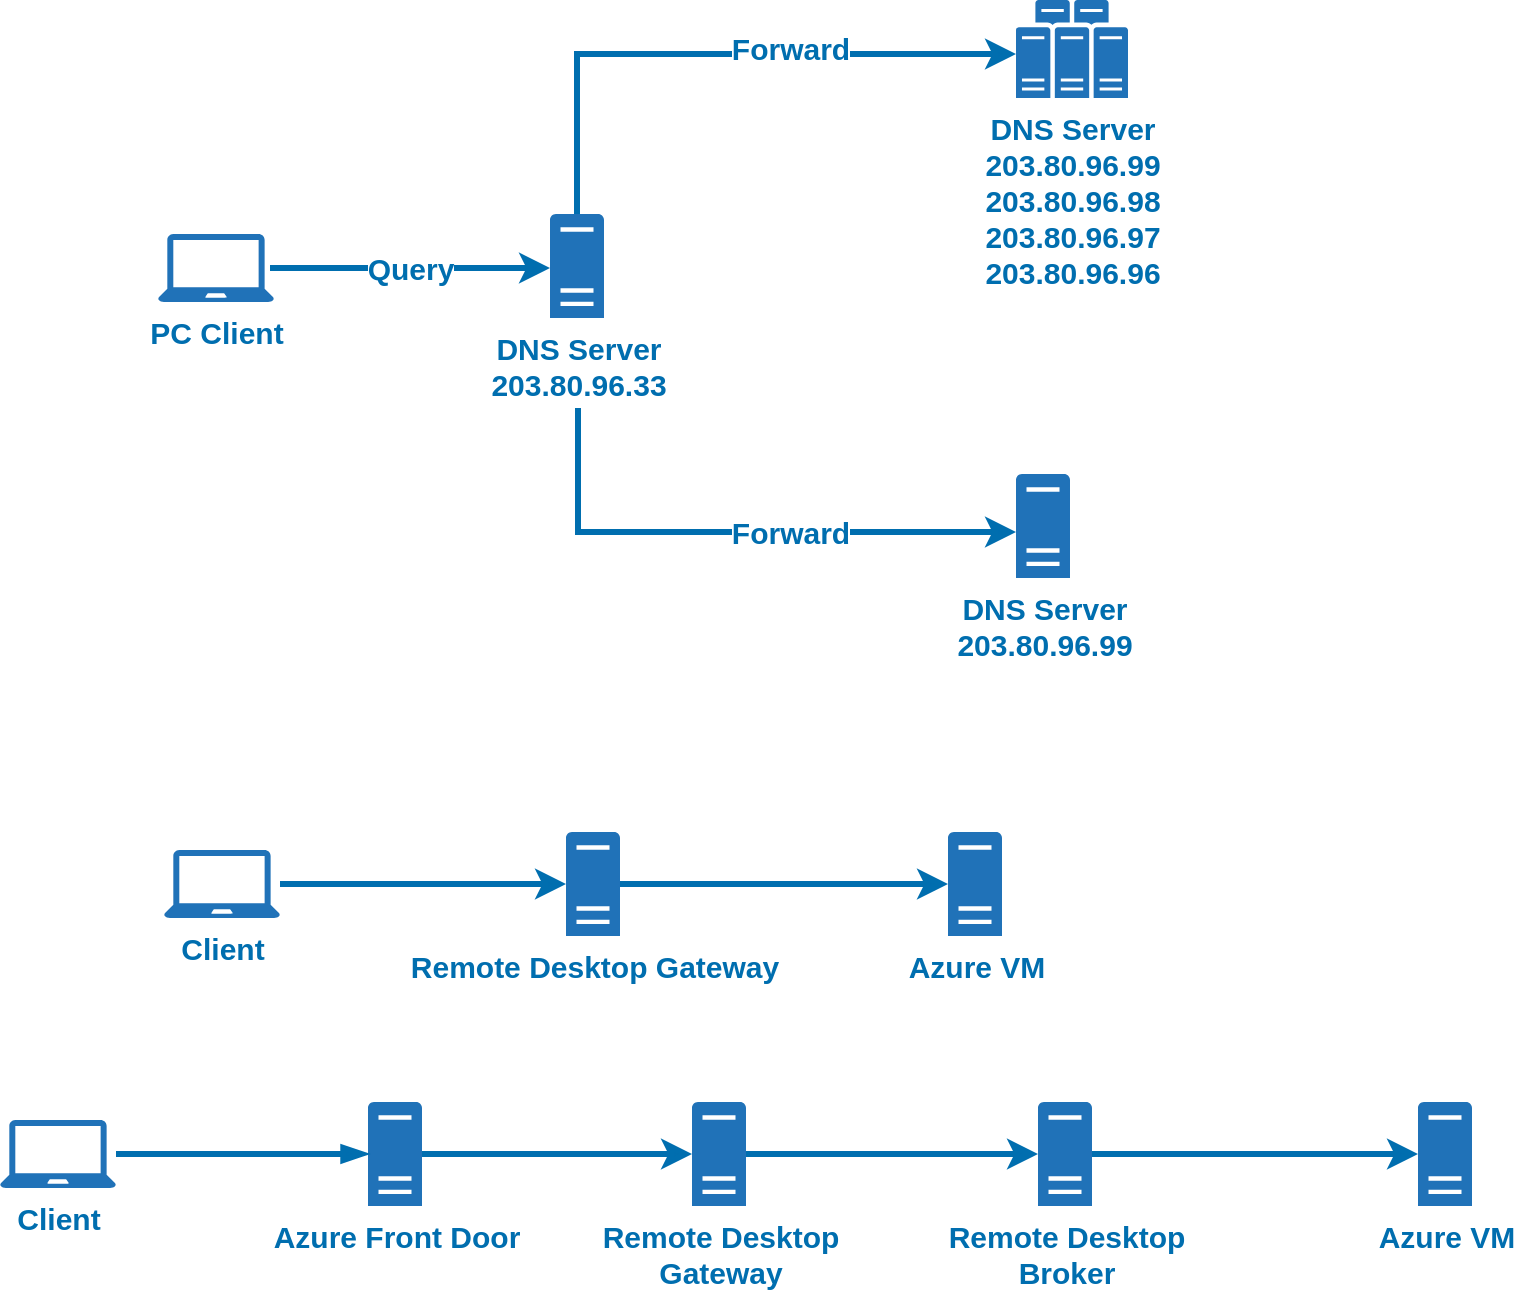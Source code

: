 <mxfile version="15.1.4" type="github">
  <diagram id="qgfwTgc8J1ceRvrJW_r9" name="Page-1">
    <mxGraphModel dx="1422" dy="794" grid="0" gridSize="1" guides="1" tooltips="1" connect="1" arrows="1" fold="1" page="1" pageScale="1" pageWidth="1200" pageHeight="1920" background="#FFFFFF" math="0" shadow="0">
      <root>
        <mxCell id="0" />
        <mxCell id="1" parent="0" />
        <mxCell id="RxgWvyqrx6Sn8ADDrMQa-3" value="&lt;b&gt;&lt;font style=&quot;font-size: 15px&quot; color=&quot;#006eaf&quot;&gt;Query&lt;/font&gt;&lt;/b&gt;" style="edgeStyle=orthogonalEdgeStyle;rounded=0;orthogonalLoop=1;jettySize=auto;html=1;fillColor=#1ba1e2;strokeWidth=3;strokeColor=#006EAF;" parent="1" edge="1">
          <mxGeometry relative="1" as="geometry">
            <mxPoint x="391" y="287" as="sourcePoint" />
            <mxPoint x="531" y="287" as="targetPoint" />
          </mxGeometry>
        </mxCell>
        <mxCell id="RxgWvyqrx6Sn8ADDrMQa-13" value="&lt;font style=&quot;font-size: 15px&quot; color=&quot;#006eaf&quot;&gt;&lt;b&gt;PC Client&lt;/b&gt;&lt;/font&gt;" style="pointerEvents=1;shadow=0;dashed=0;html=1;strokeColor=none;labelPosition=center;verticalLabelPosition=bottom;verticalAlign=top;outlineConnect=0;align=center;shape=mxgraph.office.devices.laptop;fillColor=#2072B8;" parent="1" vertex="1">
          <mxGeometry x="335" y="270" width="58" height="34" as="geometry" />
        </mxCell>
        <mxCell id="iKQYUACnMpvooSJu9w_w-7" style="edgeStyle=orthogonalEdgeStyle;rounded=0;orthogonalLoop=1;jettySize=auto;html=1;fontSize=15;fontColor=#006EAF;strokeColor=#006EAF;strokeWidth=3;fillColor=#0050ef;" parent="1" source="RxgWvyqrx6Sn8ADDrMQa-15" edge="1">
          <mxGeometry relative="1" as="geometry">
            <Array as="points">
              <mxPoint x="545" y="180" />
            </Array>
            <mxPoint x="764" y="180" as="targetPoint" />
          </mxGeometry>
        </mxCell>
        <mxCell id="iKQYUACnMpvooSJu9w_w-8" value="&lt;b style=&quot;font-size: 15px;&quot;&gt;Forward&lt;/b&gt;" style="edgeLabel;html=1;align=center;verticalAlign=middle;resizable=0;points=[];fontSize=15;fontColor=#006EAF;" parent="iKQYUACnMpvooSJu9w_w-7" vertex="1" connectable="0">
          <mxGeometry x="-0.048" y="3" relative="1" as="geometry">
            <mxPoint x="44" as="offset" />
          </mxGeometry>
        </mxCell>
        <mxCell id="iKQYUACnMpvooSJu9w_w-14" value="&lt;b&gt;Forward&lt;/b&gt;" style="edgeStyle=orthogonalEdgeStyle;rounded=0;jumpSize=6;orthogonalLoop=1;jettySize=auto;html=1;fontSize=15;fontColor=#006EAF;strokeColor=#006EAF;strokeWidth=3;fillColor=#0050ef;verticalAlign=middle;bendable=0;align=center;" parent="1" target="iKQYUACnMpvooSJu9w_w-6" edge="1">
          <mxGeometry x="0.196" relative="1" as="geometry">
            <mxPoint x="545" y="357" as="sourcePoint" />
            <Array as="points">
              <mxPoint x="545" y="419" />
            </Array>
            <mxPoint as="offset" />
          </mxGeometry>
        </mxCell>
        <mxCell id="RxgWvyqrx6Sn8ADDrMQa-15" value="&lt;b style=&quot;font-size: 15px&quot;&gt;&lt;font&gt;DNS Server&lt;br&gt;203.80.96.33&lt;/font&gt;&lt;/b&gt;" style="pointerEvents=1;shadow=0;dashed=0;html=1;strokeColor=none;labelPosition=center;verticalLabelPosition=bottom;verticalAlign=top;outlineConnect=0;align=center;shape=mxgraph.office.servers.physical_host;fillColor=#2072B8;fontColor=#006EAF;" parent="1" vertex="1">
          <mxGeometry x="531" y="260" width="27" height="52" as="geometry" />
        </mxCell>
        <mxCell id="iKQYUACnMpvooSJu9w_w-6" value="&lt;b style=&quot;font-size: 15px&quot;&gt;&lt;font&gt;DNS Server&lt;br&gt;203.80.96.99&lt;/font&gt;&lt;/b&gt;" style="pointerEvents=1;shadow=0;dashed=0;html=1;strokeColor=none;labelPosition=center;verticalLabelPosition=bottom;verticalAlign=top;outlineConnect=0;align=center;shape=mxgraph.office.servers.physical_host;fillColor=#2072B8;fontColor=#006EAF;" parent="1" vertex="1">
          <mxGeometry x="764" y="390" width="27" height="52" as="geometry" />
        </mxCell>
        <mxCell id="085dgqSLcnuGZcEoX93T-2" value="&lt;b style=&quot;color: rgb(0 , 110 , 175) ; font-size: 15px&quot;&gt;DNS Server&lt;br&gt;203.80.96.99&lt;br&gt;&lt;/b&gt;&lt;b style=&quot;color: rgb(0 , 110 , 175) ; font-size: 15px&quot;&gt;203.80.96.98&lt;br&gt;&lt;/b&gt;&lt;b style=&quot;color: rgb(0 , 110 , 175) ; font-size: 15px&quot;&gt;203.80.96.97&lt;br&gt;&lt;/b&gt;&lt;b style=&quot;color: rgb(0 , 110 , 175) ; font-size: 15px&quot;&gt;203.80.96.96&lt;/b&gt;&lt;b style=&quot;color: rgb(0 , 110 , 175) ; font-size: 15px&quot;&gt;&lt;br&gt;&lt;/b&gt;" style="sketch=0;pointerEvents=1;shadow=0;dashed=0;html=1;strokeColor=none;labelPosition=center;verticalLabelPosition=bottom;verticalAlign=top;outlineConnect=0;align=center;shape=mxgraph.office.servers.physical_host_farm;fillColor=#2072B8;" parent="1" vertex="1">
          <mxGeometry x="764" y="153" width="56" height="49" as="geometry" />
        </mxCell>
        <mxCell id="Vti_JGjaKpsC3YUKLy9k-6" style="edgeStyle=orthogonalEdgeStyle;rounded=0;orthogonalLoop=1;jettySize=auto;html=1;strokeColor=#006EAF;strokeWidth=3;fillColor=#1ba1e2;" edge="1" parent="1" source="Vti_JGjaKpsC3YUKLy9k-1" target="Vti_JGjaKpsC3YUKLy9k-2">
          <mxGeometry relative="1" as="geometry" />
        </mxCell>
        <mxCell id="Vti_JGjaKpsC3YUKLy9k-1" value="&lt;font style=&quot;font-size: 15px&quot; color=&quot;#006eaf&quot;&gt;&lt;b&gt;Client&lt;/b&gt;&lt;/font&gt;" style="pointerEvents=1;shadow=0;dashed=0;html=1;strokeColor=none;labelPosition=center;verticalLabelPosition=bottom;verticalAlign=top;outlineConnect=0;align=center;shape=mxgraph.office.devices.laptop;fillColor=#2072B8;" vertex="1" parent="1">
          <mxGeometry x="338" y="578" width="58" height="34" as="geometry" />
        </mxCell>
        <mxCell id="Vti_JGjaKpsC3YUKLy9k-7" style="edgeStyle=orthogonalEdgeStyle;rounded=0;orthogonalLoop=1;jettySize=auto;html=1;strokeColor=#006EAF;strokeWidth=3;fillColor=#1ba1e2;" edge="1" parent="1" source="Vti_JGjaKpsC3YUKLy9k-2" target="Vti_JGjaKpsC3YUKLy9k-3">
          <mxGeometry relative="1" as="geometry" />
        </mxCell>
        <mxCell id="Vti_JGjaKpsC3YUKLy9k-2" value="&lt;span style=&quot;font-size: 15px&quot;&gt;&lt;b&gt;Remote Desktop Gateway&lt;/b&gt;&lt;/span&gt;" style="pointerEvents=1;shadow=0;dashed=0;html=1;strokeColor=none;labelPosition=center;verticalLabelPosition=bottom;verticalAlign=top;outlineConnect=0;align=center;shape=mxgraph.office.servers.physical_host;fillColor=#2072B8;fontColor=#006EAF;" vertex="1" parent="1">
          <mxGeometry x="539" y="569" width="27" height="52" as="geometry" />
        </mxCell>
        <mxCell id="Vti_JGjaKpsC3YUKLy9k-3" value="&lt;span style=&quot;font-size: 15px&quot;&gt;&lt;b&gt;Azure VM&lt;/b&gt;&lt;/span&gt;" style="pointerEvents=1;shadow=0;dashed=0;html=1;strokeColor=none;labelPosition=center;verticalLabelPosition=bottom;verticalAlign=top;outlineConnect=0;align=center;shape=mxgraph.office.servers.physical_host;fillColor=#2072B8;fontColor=#006EAF;" vertex="1" parent="1">
          <mxGeometry x="730" y="569" width="27" height="52" as="geometry" />
        </mxCell>
        <mxCell id="Vti_JGjaKpsC3YUKLy9k-8" style="edgeStyle=orthogonalEdgeStyle;rounded=0;orthogonalLoop=1;jettySize=auto;html=1;strokeColor=#006EAF;strokeWidth=3;fillColor=#1ba1e2;startArrow=none;" edge="1" parent="1" source="Vti_JGjaKpsC3YUKLy9k-14" target="Vti_JGjaKpsC3YUKLy9k-11">
          <mxGeometry relative="1" as="geometry" />
        </mxCell>
        <mxCell id="Vti_JGjaKpsC3YUKLy9k-9" value="&lt;font style=&quot;font-size: 15px&quot; color=&quot;#006eaf&quot;&gt;&lt;b&gt;Client&lt;/b&gt;&lt;/font&gt;" style="pointerEvents=1;shadow=0;dashed=0;html=1;strokeColor=none;labelPosition=center;verticalLabelPosition=bottom;verticalAlign=top;outlineConnect=0;align=center;shape=mxgraph.office.devices.laptop;fillColor=#2072B8;" vertex="1" parent="1">
          <mxGeometry x="256" y="713" width="58" height="34" as="geometry" />
        </mxCell>
        <mxCell id="Vti_JGjaKpsC3YUKLy9k-19" style="edgeStyle=orthogonalEdgeStyle;rounded=0;orthogonalLoop=1;jettySize=auto;html=1;endArrow=classic;strokeColor=#006EAF;strokeWidth=3;fillColor=#1ba1e2;" edge="1" parent="1" source="Vti_JGjaKpsC3YUKLy9k-11" target="Vti_JGjaKpsC3YUKLy9k-13">
          <mxGeometry relative="1" as="geometry" />
        </mxCell>
        <mxCell id="Vti_JGjaKpsC3YUKLy9k-11" value="&lt;span style=&quot;font-size: 15px&quot;&gt;&lt;b&gt;Remote Desktop &lt;br&gt;Gateway&lt;/b&gt;&lt;/span&gt;" style="pointerEvents=1;shadow=0;dashed=0;html=1;strokeColor=none;labelPosition=center;verticalLabelPosition=bottom;verticalAlign=top;outlineConnect=0;align=center;shape=mxgraph.office.servers.physical_host;fillColor=#2072B8;fontColor=#006EAF;" vertex="1" parent="1">
          <mxGeometry x="602" y="704" width="27" height="52" as="geometry" />
        </mxCell>
        <mxCell id="Vti_JGjaKpsC3YUKLy9k-20" style="edgeStyle=orthogonalEdgeStyle;rounded=0;orthogonalLoop=1;jettySize=auto;html=1;endArrow=classic;strokeColor=#006EAF;strokeWidth=3;fillColor=#1ba1e2;" edge="1" parent="1" source="Vti_JGjaKpsC3YUKLy9k-13" target="Vti_JGjaKpsC3YUKLy9k-16">
          <mxGeometry relative="1" as="geometry" />
        </mxCell>
        <mxCell id="Vti_JGjaKpsC3YUKLy9k-13" value="&lt;span style=&quot;font-size: 15px&quot;&gt;&lt;b&gt;Remote Desktop &lt;br&gt;Broker&lt;/b&gt;&lt;/span&gt;" style="pointerEvents=1;shadow=0;dashed=0;html=1;strokeColor=none;labelPosition=center;verticalLabelPosition=bottom;verticalAlign=top;outlineConnect=0;align=center;shape=mxgraph.office.servers.physical_host;fillColor=#2072B8;fontColor=#006EAF;" vertex="1" parent="1">
          <mxGeometry x="775" y="704" width="27" height="52" as="geometry" />
        </mxCell>
        <mxCell id="Vti_JGjaKpsC3YUKLy9k-14" value="&lt;span style=&quot;font-size: 15px&quot;&gt;&lt;b&gt;Azure Front Door&lt;/b&gt;&lt;/span&gt;" style="pointerEvents=1;shadow=0;dashed=0;html=1;strokeColor=none;labelPosition=center;verticalLabelPosition=bottom;verticalAlign=top;outlineConnect=0;align=center;shape=mxgraph.office.servers.physical_host;fillColor=#2072B8;fontColor=#006EAF;" vertex="1" parent="1">
          <mxGeometry x="440" y="704" width="27" height="52" as="geometry" />
        </mxCell>
        <mxCell id="Vti_JGjaKpsC3YUKLy9k-15" value="" style="edgeStyle=orthogonalEdgeStyle;rounded=0;orthogonalLoop=1;jettySize=auto;html=1;strokeColor=#006EAF;strokeWidth=3;fillColor=#1ba1e2;endArrow=blockThin;endFill=1;" edge="1" parent="1" source="Vti_JGjaKpsC3YUKLy9k-9" target="Vti_JGjaKpsC3YUKLy9k-14">
          <mxGeometry relative="1" as="geometry">
            <mxPoint x="314" y="730" as="sourcePoint" />
            <mxPoint x="540" y="730" as="targetPoint" />
          </mxGeometry>
        </mxCell>
        <mxCell id="Vti_JGjaKpsC3YUKLy9k-16" value="&lt;span style=&quot;font-size: 15px&quot;&gt;&lt;b&gt;Azure VM&lt;/b&gt;&lt;/span&gt;" style="pointerEvents=1;shadow=0;dashed=0;html=1;strokeColor=none;labelPosition=center;verticalLabelPosition=bottom;verticalAlign=top;outlineConnect=0;align=center;shape=mxgraph.office.servers.physical_host;fillColor=#2072B8;fontColor=#006EAF;" vertex="1" parent="1">
          <mxGeometry x="965" y="704" width="27" height="52" as="geometry" />
        </mxCell>
      </root>
    </mxGraphModel>
  </diagram>
</mxfile>
